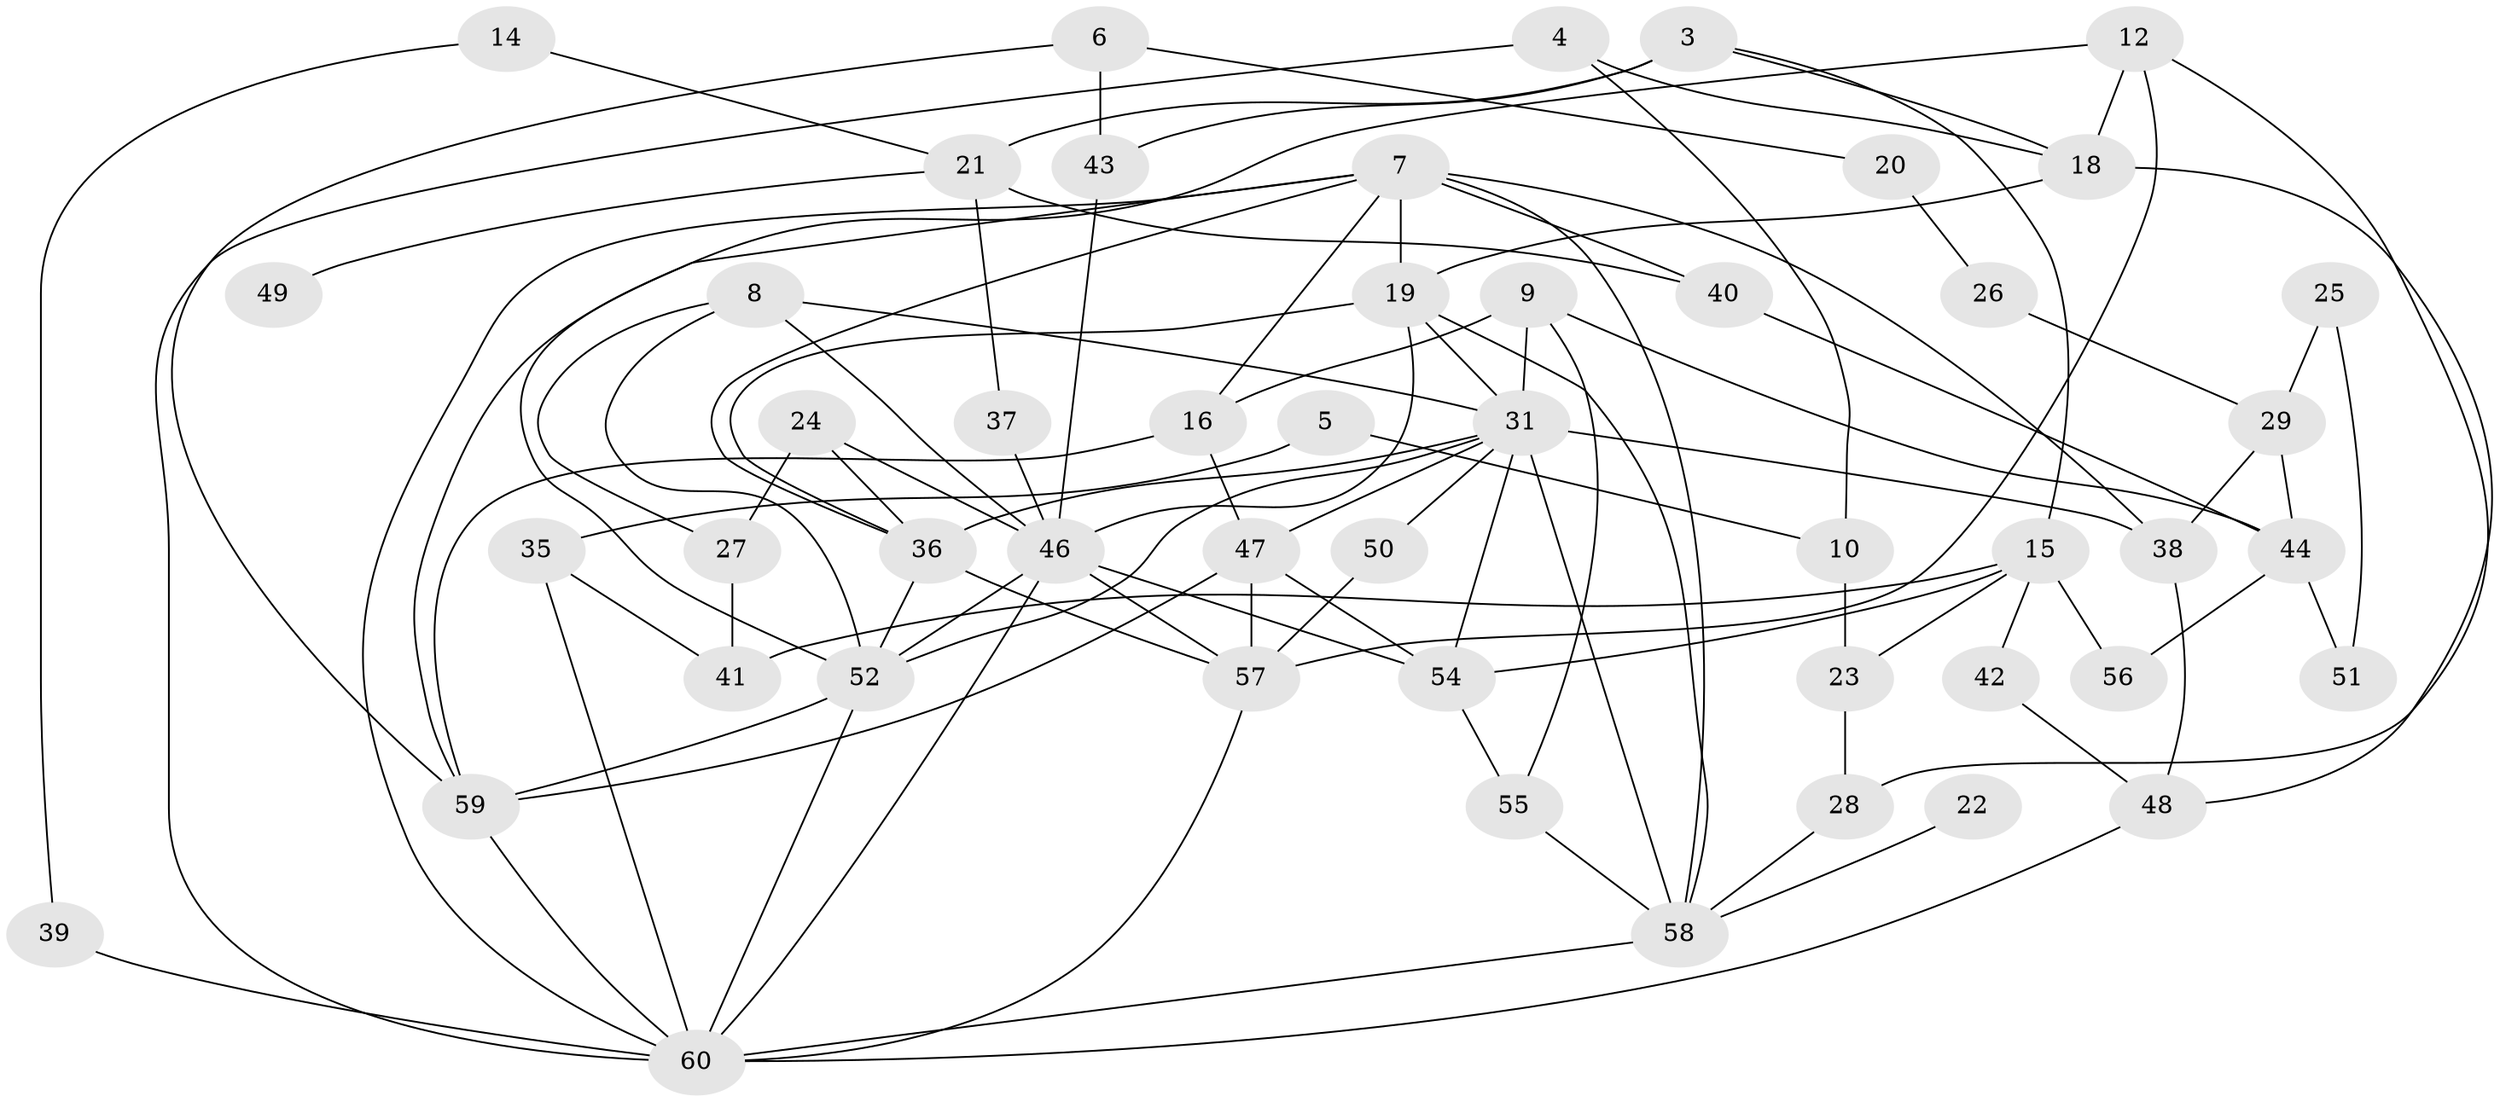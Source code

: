 // original degree distribution, {2: 0.24369747899159663, 3: 0.25210084033613445, 4: 0.15126050420168066, 0: 0.09243697478991597, 6: 0.04201680672268908, 5: 0.1092436974789916, 1: 0.1092436974789916}
// Generated by graph-tools (version 1.1) at 2025/00/03/09/25 03:00:49]
// undirected, 49 vertices, 99 edges
graph export_dot {
graph [start="1"]
  node [color=gray90,style=filled];
  3;
  4;
  5;
  6;
  7;
  8;
  9;
  10;
  12;
  14;
  15;
  16;
  18;
  19;
  20;
  21;
  22;
  23;
  24;
  25;
  26;
  27;
  28;
  29;
  31;
  35;
  36;
  37;
  38;
  39;
  40;
  41;
  42;
  43;
  44;
  46;
  47;
  48;
  49;
  50;
  51;
  52;
  54;
  55;
  56;
  57;
  58;
  59;
  60;
  3 -- 15 [weight=1.0];
  3 -- 18 [weight=1.0];
  3 -- 21 [weight=2.0];
  3 -- 43 [weight=1.0];
  4 -- 10 [weight=1.0];
  4 -- 18 [weight=1.0];
  4 -- 60 [weight=1.0];
  5 -- 10 [weight=1.0];
  5 -- 35 [weight=1.0];
  6 -- 20 [weight=1.0];
  6 -- 43 [weight=1.0];
  6 -- 59 [weight=1.0];
  7 -- 16 [weight=1.0];
  7 -- 19 [weight=1.0];
  7 -- 36 [weight=1.0];
  7 -- 38 [weight=1.0];
  7 -- 40 [weight=2.0];
  7 -- 58 [weight=1.0];
  7 -- 59 [weight=1.0];
  7 -- 60 [weight=1.0];
  8 -- 27 [weight=1.0];
  8 -- 31 [weight=1.0];
  8 -- 46 [weight=1.0];
  8 -- 52 [weight=1.0];
  9 -- 16 [weight=1.0];
  9 -- 31 [weight=1.0];
  9 -- 44 [weight=1.0];
  9 -- 55 [weight=1.0];
  10 -- 23 [weight=1.0];
  12 -- 18 [weight=1.0];
  12 -- 28 [weight=1.0];
  12 -- 52 [weight=1.0];
  12 -- 57 [weight=1.0];
  14 -- 21 [weight=1.0];
  14 -- 39 [weight=1.0];
  15 -- 23 [weight=1.0];
  15 -- 41 [weight=1.0];
  15 -- 42 [weight=1.0];
  15 -- 54 [weight=2.0];
  15 -- 56 [weight=1.0];
  16 -- 47 [weight=1.0];
  16 -- 59 [weight=1.0];
  18 -- 19 [weight=1.0];
  18 -- 48 [weight=1.0];
  19 -- 31 [weight=1.0];
  19 -- 36 [weight=1.0];
  19 -- 46 [weight=1.0];
  19 -- 58 [weight=1.0];
  20 -- 26 [weight=1.0];
  21 -- 37 [weight=1.0];
  21 -- 40 [weight=1.0];
  21 -- 49 [weight=1.0];
  22 -- 58 [weight=1.0];
  23 -- 28 [weight=1.0];
  24 -- 27 [weight=1.0];
  24 -- 36 [weight=1.0];
  24 -- 46 [weight=1.0];
  25 -- 29 [weight=1.0];
  25 -- 51 [weight=1.0];
  26 -- 29 [weight=1.0];
  27 -- 41 [weight=1.0];
  28 -- 58 [weight=1.0];
  29 -- 38 [weight=1.0];
  29 -- 44 [weight=1.0];
  31 -- 36 [weight=1.0];
  31 -- 38 [weight=1.0];
  31 -- 47 [weight=1.0];
  31 -- 50 [weight=1.0];
  31 -- 52 [weight=1.0];
  31 -- 54 [weight=1.0];
  31 -- 58 [weight=1.0];
  35 -- 41 [weight=1.0];
  35 -- 60 [weight=1.0];
  36 -- 52 [weight=1.0];
  36 -- 57 [weight=1.0];
  37 -- 46 [weight=1.0];
  38 -- 48 [weight=1.0];
  39 -- 60 [weight=1.0];
  40 -- 44 [weight=1.0];
  42 -- 48 [weight=1.0];
  43 -- 46 [weight=1.0];
  44 -- 51 [weight=1.0];
  44 -- 56 [weight=1.0];
  46 -- 52 [weight=2.0];
  46 -- 54 [weight=2.0];
  46 -- 57 [weight=1.0];
  46 -- 60 [weight=1.0];
  47 -- 54 [weight=1.0];
  47 -- 57 [weight=2.0];
  47 -- 59 [weight=1.0];
  48 -- 60 [weight=1.0];
  50 -- 57 [weight=1.0];
  52 -- 59 [weight=1.0];
  52 -- 60 [weight=1.0];
  54 -- 55 [weight=1.0];
  55 -- 58 [weight=1.0];
  57 -- 60 [weight=1.0];
  58 -- 60 [weight=1.0];
  59 -- 60 [weight=1.0];
}
